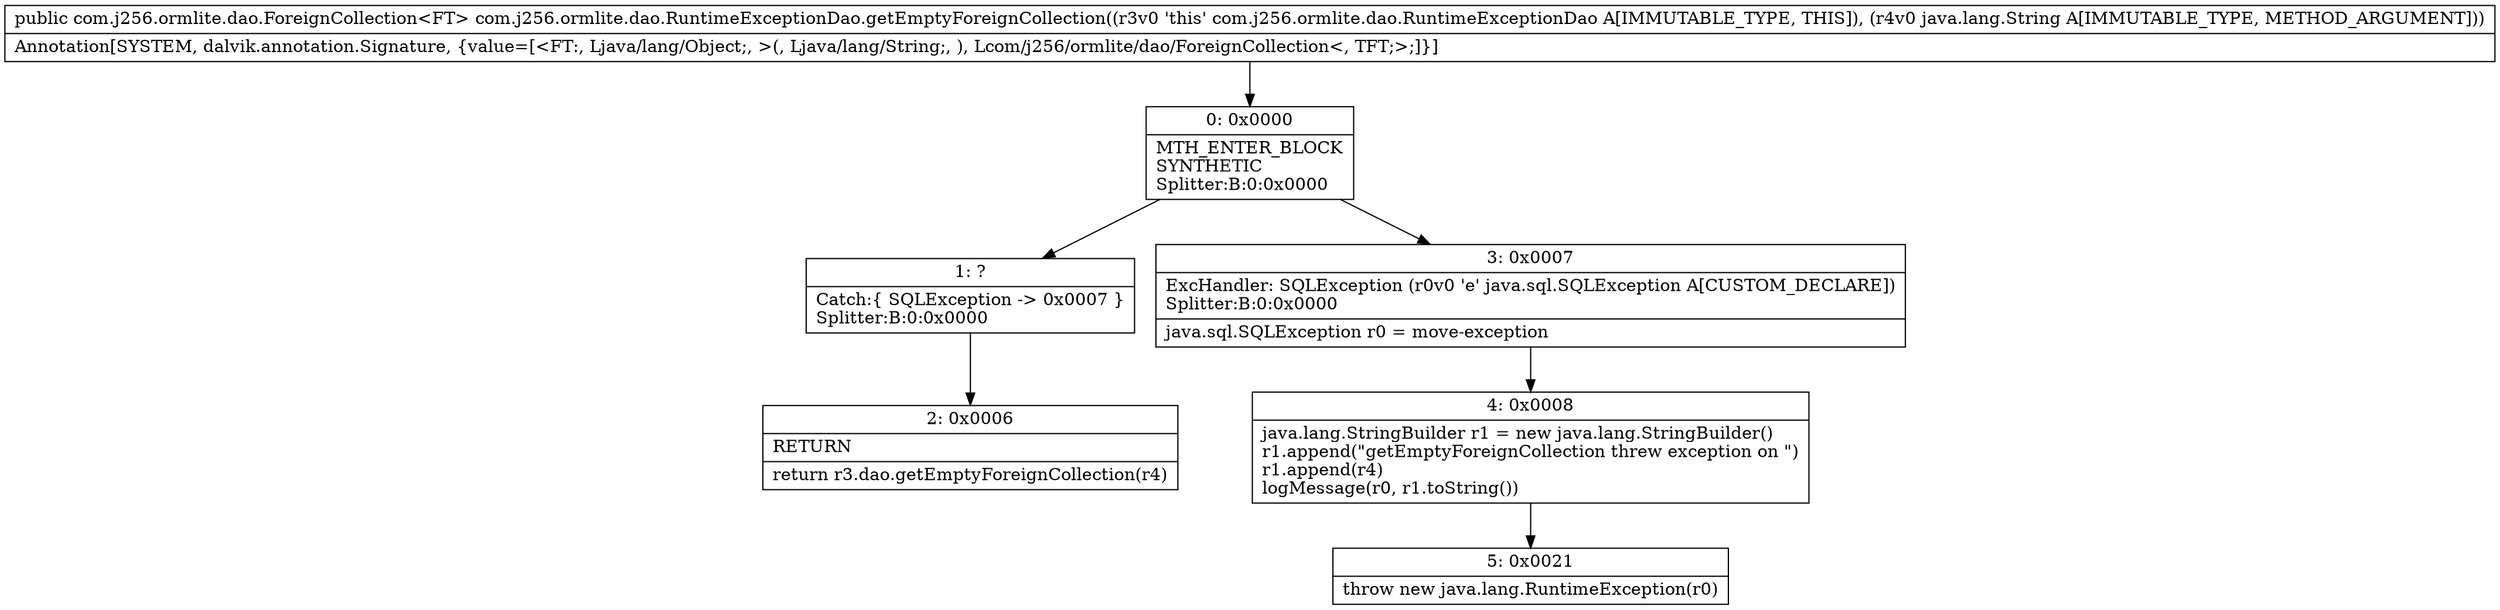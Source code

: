 digraph "CFG forcom.j256.ormlite.dao.RuntimeExceptionDao.getEmptyForeignCollection(Ljava\/lang\/String;)Lcom\/j256\/ormlite\/dao\/ForeignCollection;" {
Node_0 [shape=record,label="{0\:\ 0x0000|MTH_ENTER_BLOCK\lSYNTHETIC\lSplitter:B:0:0x0000\l}"];
Node_1 [shape=record,label="{1\:\ ?|Catch:\{ SQLException \-\> 0x0007 \}\lSplitter:B:0:0x0000\l}"];
Node_2 [shape=record,label="{2\:\ 0x0006|RETURN\l|return r3.dao.getEmptyForeignCollection(r4)\l}"];
Node_3 [shape=record,label="{3\:\ 0x0007|ExcHandler: SQLException (r0v0 'e' java.sql.SQLException A[CUSTOM_DECLARE])\lSplitter:B:0:0x0000\l|java.sql.SQLException r0 = move\-exception\l}"];
Node_4 [shape=record,label="{4\:\ 0x0008|java.lang.StringBuilder r1 = new java.lang.StringBuilder()\lr1.append(\"getEmptyForeignCollection threw exception on \")\lr1.append(r4)\llogMessage(r0, r1.toString())\l}"];
Node_5 [shape=record,label="{5\:\ 0x0021|throw new java.lang.RuntimeException(r0)\l}"];
MethodNode[shape=record,label="{public com.j256.ormlite.dao.ForeignCollection\<FT\> com.j256.ormlite.dao.RuntimeExceptionDao.getEmptyForeignCollection((r3v0 'this' com.j256.ormlite.dao.RuntimeExceptionDao A[IMMUTABLE_TYPE, THIS]), (r4v0 java.lang.String A[IMMUTABLE_TYPE, METHOD_ARGUMENT]))  | Annotation[SYSTEM, dalvik.annotation.Signature, \{value=[\<FT:, Ljava\/lang\/Object;, \>(, Ljava\/lang\/String;, ), Lcom\/j256\/ormlite\/dao\/ForeignCollection\<, TFT;\>;]\}]\l}"];
MethodNode -> Node_0;
Node_0 -> Node_1;
Node_0 -> Node_3;
Node_1 -> Node_2;
Node_3 -> Node_4;
Node_4 -> Node_5;
}

